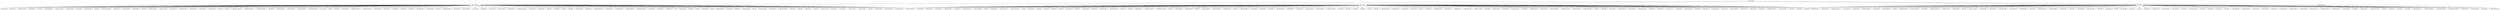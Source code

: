 // graph
digraph {
	FranzRinkleff [label=GetInSTEM]
	iinsingizi [label=iinsingizi]
	GetInSTEM -> iinsingizi
	Thy94981028 [label=Thy94981028]
	GetInSTEM -> Thy94981028
	"0rcx2" [label="0rcx2"]
	GetInSTEM -> "0rcx2"
	bard_m3naga [label=bard_m3naga]
	GetInSTEM -> bard_m3naga
	Muttsuriri [label=Muttsuriri]
	GetInSTEM -> Muttsuriri
	drcrifase [label=drcrifase]
	GetInSTEM -> drcrifase
	Banoyolo99 [label=Banoyolo99]
	GetInSTEM -> Banoyolo99
	Sachinsutar16 [label=Sachinsutar16]
	GetInSTEM -> Sachinsutar16
	anassulthan45 [label=anassulthan45]
	GetInSTEM -> anassulthan45
	LSCUnknown [label=LSCUnknown]
	GetInSTEM -> LSCUnknown
	DianranN [label=DianranN]
	GetInSTEM -> DianranN
	yusufogundiran1 [label=yusufogundiran1]
	GetInSTEM -> yusufogundiran1
	"841raman" [label="841raman"]
	GetInSTEM -> "841raman"
	DelbrOrlni [label=DelbrOrlni]
	GetInSTEM -> DelbrOrlni
	BYoungcourt [label=BYoungcourt]
	GetInSTEM -> BYoungcourt
	Ase_Tiger [label=Ase_Tiger]
	GetInSTEM -> Ase_Tiger
	Jaysada085439 [label=Jaysada085439]
	GetInSTEM -> Jaysada085439
	pokalasivakasi1 [label=pokalasivakasi1]
	GetInSTEM -> pokalasivakasi1
	AI_kreator22 [label=AI_kreator22]
	GetInSTEM -> AI_kreator22
	CameronC40 [label=CameronC40]
	GetInSTEM -> CameronC40
	sofullevents [label=sofullevents]
	GetInSTEM -> sofullevents
	Weconekt_Ent [label=Weconekt_Ent]
	GetInSTEM -> Weconekt_Ent
	bookloverallda1 [label=bookloverallda1]
	GetInSTEM -> bookloverallda1
	BayburtCemal [label=BayburtCemal]
	GetInSTEM -> BayburtCemal
	matigamer1113 [label=matigamer1113]
	GetInSTEM -> matigamer1113
	YAMBOICHUNCC [label=YAMBOICHUNCC]
	GetInSTEM -> YAMBOICHUNCC
	KalraMankaran [label=KalraMankaran]
	GetInSTEM -> KalraMankaran
	Current_policy [label=Current_policy]
	GetInSTEM -> Current_policy
	EliteXRob [label=EliteXRob]
	GetInSTEM -> EliteXRob
	Shane_EmBee [label=Shane_EmBee]
	GetInSTEM -> Shane_EmBee
	Sharwan59971078 [label=Sharwan59971078]
	GetInSTEM -> Sharwan59971078
	ghoshd2 [label=ghoshd2]
	GetInSTEM -> ghoshd2
	laserfire45 [label=laserfire45]
	GetInSTEM -> laserfire45
	duanluoluo [label=duanluoluo]
	GetInSTEM -> duanluoluo
	Cee_Thole [label=Cee_Thole]
	GetInSTEM -> Cee_Thole
	Mohammadisa017 [label=Mohammadisa017]
	GetInSTEM -> Mohammadisa017
	PetsoZimbudzana [label=PetsoZimbudzana]
	GetInSTEM -> PetsoZimbudzana
	samsudh34930313 [label=samsudh34930313]
	GetInSTEM -> samsudh34930313
	Mohamed26216012 [label=Mohamed26216012]
	GetInSTEM -> Mohamed26216012
	kumar425015 [label=kumar425015]
	GetInSTEM -> kumar425015
	ChemuduAnshu [label=ChemuduAnshu]
	GetInSTEM -> ChemuduAnshu
	YeimTemel5 [label=YeimTemel5]
	GetInSTEM -> YeimTemel5
	StarJerry2004 [label=StarJerry2004]
	GetInSTEM -> StarJerry2004
	xthegameurprow2 [label=xthegameurprow2]
	GetInSTEM -> xthegameurprow2
	__Neil_Isaac__ [label=__Neil_Isaac__]
	GetInSTEM -> __Neil_Isaac__
	IamASRC_04 [label=IamASRC_04]
	GetInSTEM -> IamASRC_04
	MudarikwaAlfred [label=MudarikwaAlfred]
	GetInSTEM -> MudarikwaAlfred
	kawayan002 [label=kawayan002]
	GetInSTEM -> kawayan002
	McFarlaneReece [label=McFarlaneReece]
	GetInSTEM -> McFarlaneReece
	progoty [label=progoty]
	GetInSTEM -> progoty
	blogsandstuff4u [label=blogsandstuff4u]
	GetInSTEM -> blogsandstuff4u
	"100_EDUCATION" [label="100_EDUCATION"]
	GetInSTEM -> "100_EDUCATION"
	HMachaalji [label=HMachaalji]
	GetInSTEM -> HMachaalji
	HongZha24482547 [label=HongZha24482547]
	GetInSTEM -> HongZha24482547
	ajith64570764 [label=ajith64570764]
	GetInSTEM -> ajith64570764
	thebaristaguy [label=thebaristaguy]
	GetInSTEM -> thebaristaguy
	delwar_j [label=delwar_j]
	GetInSTEM -> delwar_j
	Molotov__Coqtiz [label=Molotov__Coqtiz]
	GetInSTEM -> Molotov__Coqtiz
	jsblackfrost84 [label=jsblackfrost84]
	GetInSTEM -> jsblackfrost84
	kamariashill_ [label=kamariashill_]
	GetInSTEM -> kamariashill_
	LilSam48821656 [label=LilSam48821656]
	GetInSTEM -> LilSam48821656
	Ww19919111 [label=Ww19919111]
	GetInSTEM -> Ww19919111
	MichaelQPublic [label=MichaelQPublic]
	GetInSTEM -> MichaelQPublic
	andy_ndre [label=andy_ndre]
	GetInSTEM -> andy_ndre
	santhos89191873 [label=santhos89191873]
	GetInSTEM -> santhos89191873
	radiatecampfire [label=radiatecampfire]
	GetInSTEM -> radiatecampfire
	tradeDurham [label=tradeDurham]
	GetInSTEM -> tradeDurham
	edtech4ict [label=edtech4ict]
	GetInSTEM -> edtech4ict
	_berrygaming [label=_berrygaming]
	GetInSTEM -> _berrygaming
	Hack_Algorithm [label=Hack_Algorithm]
	GetInSTEM -> Hack_Algorithm
	MMO_Rulz [label=MMO_Rulz]
	GetInSTEM -> MMO_Rulz
	codeappsweb [label=codeappsweb]
	GetInSTEM -> codeappsweb
	FranzRinkleff [label=Wilson_IBMCloud]
	fuckallofyouppl [label=fuckallofyouppl]
	Wilson_IBMCloud -> fuckallofyouppl
	vip_cyp [label=vip_cyp]
	Wilson_IBMCloud -> vip_cyp
	Oodles_Scaffold [label=Oodles_Scaffold]
	Wilson_IBMCloud -> Oodles_Scaffold
	"365Investing" [label="365Investing"]
	Wilson_IBMCloud -> "365Investing"
	SportsTechieNET [label=SportsTechieNET]
	Wilson_IBMCloud -> SportsTechieNET
	agath_alex [label=agath_alex]
	Wilson_IBMCloud -> agath_alex
	FBusbani [label=FBusbani]
	Wilson_IBMCloud -> FBusbani
	popularcats [label=popularcats]
	Wilson_IBMCloud -> popularcats
	VansanM [label=VansanM]
	Wilson_IBMCloud -> VansanM
	animation_wolf [label=animation_wolf]
	Wilson_IBMCloud -> animation_wolf
	vinuthomas [label=vinuthomas]
	Wilson_IBMCloud -> vinuthomas
	itscutedress [label=itscutedress]
	Wilson_IBMCloud -> itscutedress
	analytics_about [label=analytics_about]
	Wilson_IBMCloud -> analytics_about
	sharlyn_lauby [label=sharlyn_lauby]
	Wilson_IBMCloud -> sharlyn_lauby
	nogrady [label=nogrady]
	Wilson_IBMCloud -> nogrady
	ItsFact_Pediaa [label=ItsFact_Pediaa]
	Wilson_IBMCloud -> ItsFact_Pediaa
	JoanneFrearson [label=JoanneFrearson]
	Wilson_IBMCloud -> JoanneFrearson
	NansDumortier [label=NansDumortier]
	Wilson_IBMCloud -> NansDumortier
	FFuturetech [label=FFuturetech]
	Wilson_IBMCloud -> FFuturetech
	rickross10 [label=rickross10]
	Wilson_IBMCloud -> rickross10
	Satish45079240 [label=Satish45079240]
	Wilson_IBMCloud -> Satish45079240
	OldManMilly [label=OldManMilly]
	Wilson_IBMCloud -> OldManMilly
	train_eg [label=train_eg]
	Wilson_IBMCloud -> train_eg
	AhmedabadBoys [label=AhmedabadBoys]
	Wilson_IBMCloud -> AhmedabadBoys
	patrickcoomans [label=patrickcoomans]
	Wilson_IBMCloud -> patrickcoomans
	InsaneTechUK [label=InsaneTechUK]
	Wilson_IBMCloud -> InsaneTechUK
	cute__lights [label=cute__lights]
	Wilson_IBMCloud -> cute__lights
	AmyCWaninger [label=AmyCWaninger]
	Wilson_IBMCloud -> AmyCWaninger
	betatron [label=betatron]
	Wilson_IBMCloud -> betatron
	FloydGoodman8 [label=FloydGoodman8]
	Wilson_IBMCloud -> FloydGoodman8
	AmazingNatureRh [label=AmazingNatureRh]
	Wilson_IBMCloud -> AmazingNatureRh
	feldmannews [label=feldmannews]
	Wilson_IBMCloud -> feldmannews
	JoeCarballada [label=JoeCarballada]
	Wilson_IBMCloud -> JoeCarballada
	Mistercapper [label=Mistercapper]
	Wilson_IBMCloud -> Mistercapper
	davebart [label=davebart]
	Wilson_IBMCloud -> davebart
	MatthewwareIB [label=MatthewwareIB]
	Wilson_IBMCloud -> MatthewwareIB
	robertschwartz [label=robertschwartz]
	Wilson_IBMCloud -> robertschwartz
	JYVONNE232 [label=JYVONNE232]
	Wilson_IBMCloud -> JYVONNE232
	GuestBookGuru [label=GuestBookGuru]
	Wilson_IBMCloud -> GuestBookGuru
	goboomfactor [label=goboomfactor]
	Wilson_IBMCloud -> goboomfactor
	InnovationTF [label=InnovationTF]
	Wilson_IBMCloud -> InnovationTF
	EventoSmart1 [label=EventoSmart1]
	Wilson_IBMCloud -> EventoSmart1
	betolevy [label=betolevy]
	Wilson_IBMCloud -> betolevy
	johanvo [label=johanvo]
	Wilson_IBMCloud -> johanvo
	Mamunur37548240 [label=Mamunur37548240]
	Wilson_IBMCloud -> Mamunur37548240
	NalediM52143557 [label=NalediM52143557]
	Wilson_IBMCloud -> NalediM52143557
	YouTubeHowToDIY [label=YouTubeHowToDIY]
	Wilson_IBMCloud -> YouTubeHowToDIY
	uk_listings [label=uk_listings]
	Wilson_IBMCloud -> uk_listings
	masterkeycraig [label=masterkeycraig]
	Wilson_IBMCloud -> masterkeycraig
	AmoursHideous [label=AmoursHideous]
	Wilson_IBMCloud -> AmoursHideous
	MisterSalesman [label=MisterSalesman]
	Wilson_IBMCloud -> MisterSalesman
	HansMichielscom [label=HansMichielscom]
	Wilson_IBMCloud -> HansMichielscom
	mcvey_greg [label=mcvey_greg]
	Wilson_IBMCloud -> mcvey_greg
	esfand [label=esfand]
	Wilson_IBMCloud -> esfand
	domhalps [label=domhalps]
	Wilson_IBMCloud -> domhalps
	carlhmitchell [label=carlhmitchell]
	Wilson_IBMCloud -> carlhmitchell
	KhajaRa46247414 [label=KhajaRa46247414]
	Wilson_IBMCloud -> KhajaRa46247414
	ReasonCSecurity [label=ReasonCSecurity]
	Wilson_IBMCloud -> ReasonCSecurity
	Fashion_styIe [label=Fashion_styIe]
	Wilson_IBMCloud -> Fashion_styIe
	mp_marium [label=mp_marium]
	Wilson_IBMCloud -> mp_marium
	ThePixBible [label=ThePixBible]
	Wilson_IBMCloud -> ThePixBible
	ELCavalos [label=ELCavalos]
	Wilson_IBMCloud -> ELCavalos
	kaysi2900 [label=kaysi2900]
	Wilson_IBMCloud -> kaysi2900
	TheClothePorns [label=TheClothePorns]
	Wilson_IBMCloud -> TheClothePorns
	donnariadrag [label=donnariadrag]
	Wilson_IBMCloud -> donnariadrag
	Rick345 [label=Rick345]
	Wilson_IBMCloud -> Rick345
	perpetuallygeek [label=perpetuallygeek]
	Wilson_IBMCloud -> perpetuallygeek
	gostackstate [label=gostackstate]
	Wilson_IBMCloud -> gostackstate
	NeilCattermull [label=NeilCattermull]
	Wilson_IBMCloud -> NeilCattermull
	DoriCreates [label=DoriCreates]
	Wilson_IBMCloud -> DoriCreates
	geoffwilbur [label=geoffwilbur]
	Wilson_IBMCloud -> geoffwilbur
	CJIS_GROUP [label=CJIS_GROUP]
	Wilson_IBMCloud -> CJIS_GROUP
	HCCCoalition [label=HCCCoalition]
	Wilson_IBMCloud -> HCCCoalition
	_Pipelette123 [label=_Pipelette123]
	Wilson_IBMCloud -> _Pipelette123
	WomeninTechChat [label=WomeninTechChat]
	Wilson_IBMCloud -> WomeninTechChat
	JarsServices [label=JarsServices]
	Wilson_IBMCloud -> JarsServices
	darktumblar [label=darktumblar]
	Wilson_IBMCloud -> darktumblar
	drjournal [label=drjournal]
	Wilson_IBMCloud -> drjournal
	ukcraftsdir [label=ukcraftsdir]
	Wilson_IBMCloud -> ukcraftsdir
	zippzop [label=zippzop]
	Wilson_IBMCloud -> zippzop
	globalhtp [label=globalhtp]
	Wilson_IBMCloud -> globalhtp
	James_Quilter [label=James_Quilter]
	Wilson_IBMCloud -> James_Quilter
	TalentGuard [label=TalentGuard]
	Wilson_IBMCloud -> TalentGuard
	TheAnimalNature [label=TheAnimalNature]
	Wilson_IBMCloud -> TheAnimalNature
	GarthLanders [label=GarthLanders]
	Wilson_IBMCloud -> GarthLanders
	TheBusinessTN [label=TheBusinessTN]
	Wilson_IBMCloud -> TheBusinessTN
	jamesvgingerich [label=jamesvgingerich]
	Wilson_IBMCloud -> jamesvgingerich
	FileMakerWebiOS [label=FileMakerWebiOS]
	Wilson_IBMCloud -> FileMakerWebiOS
	fooddrinkdir [label=fooddrinkdir]
	Wilson_IBMCloud -> fooddrinkdir
	FashListings [label=FashListings]
	Wilson_IBMCloud -> FashListings
	nielspace07 [label=nielspace07]
	Wilson_IBMCloud -> nielspace07
	ow2 [label=ow2]
	Wilson_IBMCloud -> ow2
	quantumbase [label=quantumbase]
	Wilson_IBMCloud -> quantumbase
	finteched [label=finteched]
	Wilson_IBMCloud -> finteched
	FidioTv [label=FidioTv]
	Wilson_IBMCloud -> FidioTv
	DaiIyKittens [label=DaiIyKittens]
	Wilson_IBMCloud -> DaiIyKittens
	RiCHi [label=RiCHi]
	Wilson_IBMCloud -> RiCHi
	JuliaGrantham2 [label=JuliaGrantham2]
	Wilson_IBMCloud -> JuliaGrantham2
	ernieschell [label=ernieschell]
	Wilson_IBMCloud -> ernieschell
	artifakt_io [label=artifakt_io]
	Wilson_IBMCloud -> artifakt_io
	FranzRinkleff [label=CsharpCorner]
	ayman9hd [label=ayman9hd]
	CsharpCorner -> ayman9hd
	Bob92973062 [label=Bob92973062]
	CsharpCorner -> Bob92973062
	LxstShinobii [label=LxstShinobii]
	CsharpCorner -> LxstShinobii
	IbrahimGohar13 [label=IbrahimGohar13]
	CsharpCorner -> IbrahimGohar13
	duck1head [label=duck1head]
	CsharpCorner -> duck1head
	AlphakatGlobal [label=AlphakatGlobal]
	CsharpCorner -> AlphakatGlobal
	Mir09724158 [label=Mir09724158]
	CsharpCorner -> Mir09724158
	fefaacb3d66942b [label=fefaacb3d66942b]
	CsharpCorner -> fefaacb3d66942b
	Akshay22021641 [label=Akshay22021641]
	CsharpCorner -> Akshay22021641
	ApenasUmaJuh_ [label=ApenasUmaJuh_]
	CsharpCorner -> ApenasUmaJuh_
	HarendraSingh67 [label=HarendraSingh67]
	CsharpCorner -> HarendraSingh67
	qoahub [label=qoahub]
	CsharpCorner -> qoahub
	SamRupam [label=SamRupam]
	CsharpCorner -> SamRupam
	He_SavedUs [label=He_SavedUs]
	CsharpCorner -> He_SavedUs
	francisconavas [label=francisconavas]
	CsharpCorner -> francisconavas
	ILOVCOMEDY [label=ILOVCOMEDY]
	CsharpCorner -> ILOVCOMEDY
	tichaonamawere [label=tichaonamawere]
	CsharpCorner -> tichaonamawere
	EarthySofa [label=EarthySofa]
	CsharpCorner -> EarthySofa
	RudolphP17 [label=RudolphP17]
	CsharpCorner -> RudolphP17
	namespace___ [label=namespace___]
	CsharpCorner -> namespace___
	ShattyMash [label=ShattyMash]
	CsharpCorner -> ShattyMash
	tanriverdibugra [label=tanriverdibugra]
	CsharpCorner -> tanriverdibugra
	Nourehan3 [label=Nourehan3]
	CsharpCorner -> Nourehan3
	kfwwkfww1 [label=kfwwkfww1]
	CsharpCorner -> kfwwkfww1
	armoneokech1 [label=armoneokech1]
	CsharpCorner -> armoneokech1
	zoom_on_IT [label=zoom_on_IT]
	CsharpCorner -> zoom_on_IT
	mesuryapandey [label=mesuryapandey]
	CsharpCorner -> mesuryapandey
	SanuThapa11 [label=SanuThapa11]
	CsharpCorner -> SanuThapa11
	KhotsoMasia [label=KhotsoMasia]
	CsharpCorner -> KhotsoMasia
	iinsingizi [label=iinsingizi]
	CsharpCorner -> iinsingizi
	EyalKapah [label=EyalKapah]
	CsharpCorner -> EyalKapah
	RakibHo99861260 [label=RakibHo99861260]
	CsharpCorner -> RakibHo99861260
	AMC_KARACHI [label=AMC_KARACHI]
	CsharpCorner -> AMC_KARACHI
	robcooper [label=robcooper]
	CsharpCorner -> robcooper
	Jaceoficial [label=Jaceoficial]
	CsharpCorner -> Jaceoficial
	BoostlogHQ [label=BoostlogHQ]
	CsharpCorner -> BoostlogHQ
	QuillSecurity [label=QuillSecurity]
	CsharpCorner -> QuillSecurity
	CrazyEmilNS [label=CrazyEmilNS]
	CsharpCorner -> CrazyEmilNS
	HafizMachaalji [label=HafizMachaalji]
	CsharpCorner -> HafizMachaalji
	Dianelan99 [label=Dianelan99]
	CsharpCorner -> Dianelan99
	sanjuahirwarbu2 [label=sanjuahirwarbu2]
	CsharpCorner -> sanjuahirwarbu2
	Thy94981028 [label=Thy94981028]
	CsharpCorner -> Thy94981028
	lunga_machane [label=lunga_machane]
	CsharpCorner -> lunga_machane
	DD_ISD [label=DD_ISD]
	CsharpCorner -> DD_ISD
	ForexRoger2 [label=ForexRoger2]
	CsharpCorner -> ForexRoger2
	Shaun45031217 [label=Shaun45031217]
	CsharpCorner -> Shaun45031217
	YaasiinGolamho1 [label=YaasiinGolamho1]
	CsharpCorner -> YaasiinGolamho1
	sa3ed9 [label=sa3ed9]
	CsharpCorner -> sa3ed9
	AimufuaDino [label=AimufuaDino]
	CsharpCorner -> AimufuaDino
	AdichieB [label=AdichieB]
	CsharpCorner -> AdichieB
	rkmania5 [label=rkmania5]
	CsharpCorner -> rkmania5
	IssueHunt [label=IssueHunt]
	CsharpCorner -> IssueHunt
	brexwho [label=brexwho]
	CsharpCorner -> brexwho
	ImmaComma [label=ImmaComma]
	CsharpCorner -> ImmaComma
	JChohana [label=JChohana]
	CsharpCorner -> JChohana
	mathiashoeld [label=mathiashoeld]
	CsharpCorner -> mathiashoeld
	Boostlog_js [label=Boostlog_js]
	CsharpCorner -> Boostlog_js
	kirankumarqu [label=kirankumarqu]
	CsharpCorner -> kirankumarqu
	nanyangpuercha [label=nanyangpuercha]
	CsharpCorner -> nanyangpuercha
	MaZeC11 [label=MaZeC11]
	CsharpCorner -> MaZeC11
	rambarat [label=rambarat]
	CsharpCorner -> rambarat
	RThBominaar [label=RThBominaar]
	CsharpCorner -> RThBominaar
	Sibusis46770940 [label=Sibusis46770940]
	CsharpCorner -> Sibusis46770940
	GhulamM72473076 [label=GhulamM72473076]
	CsharpCorner -> GhulamM72473076
	Karunk [label=Karunk]
	CsharpCorner -> Karunk
	ScheuchRoland [label=ScheuchRoland]
	CsharpCorner -> ScheuchRoland
	RoderickMillar [label=RoderickMillar]
	CsharpCorner -> RoderickMillar
	Teja425 [label=Teja425]
	CsharpCorner -> Teja425
	rauldlafuentego [label=rauldlafuentego]
	CsharpCorner -> rauldlafuentego
	HIRO_08090829 [label=HIRO_08090829]
	CsharpCorner -> HIRO_08090829
	PhilippeContal [label=PhilippeContal]
	CsharpCorner -> PhilippeContal
	vejoroze [label=vejoroze]
	CsharpCorner -> vejoroze
	sthenkosiDlamin [label=sthenkosiDlamin]
	CsharpCorner -> sthenkosiDlamin
	agusmart94 [label=agusmart94]
	CsharpCorner -> agusmart94
	CoderFunda [label=CoderFunda]
	CsharpCorner -> CoderFunda
	mwkoehler [label=mwkoehler]
	CsharpCorner -> mwkoehler
	gabrielibarra88 [label=gabrielibarra88]
	CsharpCorner -> gabrielibarra88
	naj62669599 [label=naj62669599]
	CsharpCorner -> naj62669599
	wycliffrowex1 [label=wycliffrowex1]
	CsharpCorner -> wycliffrowex1
	payasi_praveen [label=payasi_praveen]
	CsharpCorner -> payasi_praveen
	findbestwebdev [label=findbestwebdev]
	CsharpCorner -> findbestwebdev
	VineetS61383040 [label=VineetS61383040]
	CsharpCorner -> VineetS61383040
	Mavikela3 [label=Mavikela3]
	CsharpCorner -> Mavikela3
	Jeshwin8 [label=Jeshwin8]
	CsharpCorner -> Jeshwin8
	hariskheil [label=hariskheil]
	CsharpCorner -> hariskheil
	KRohitian [label=KRohitian]
	CsharpCorner -> KRohitian
	FloydGoodman8 [label=FloydGoodman8]
	CsharpCorner -> FloydGoodman8
	Sicrano_ [label=Sicrano_]
	CsharpCorner -> Sicrano_
	IkuOo81 [label=IkuOo81]
	CsharpCorner -> IkuOo81
	jinglebeatsweek [label=jinglebeatsweek]
	CsharpCorner -> jinglebeatsweek
	Azishahbazian [label=Azishahbazian]
	CsharpCorner -> Azishahbazian
	GioAlosachie [label=GioAlosachie]
	CsharpCorner -> GioAlosachie
	seanmacd79 [label=seanmacd79]
	CsharpCorner -> seanmacd79
	jimjo77 [label=jimjo77]
	CsharpCorner -> jimjo77
	samhowess [label=samhowess]
	CsharpCorner -> samhowess
	Angel80978841 [label=Angel80978841]
	CsharpCorner -> Angel80978841
	Arun8866271 [label=Arun8866271]
	CsharpCorner -> Arun8866271
	Rfh68801391 [label=Rfh68801391]
	CsharpCorner -> Rfh68801391
	Manishmunna12 [label=Manishmunna12]
	CsharpCorner -> Manishmunna12
	Katie77725992 [label=Katie77725992]
	CsharpCorner -> Katie77725992
	FranzRinkleff [label=PrasanthVijay75]
	JJMovingForward [label=JJMovingForward]
	PrasanthVijay75 -> JJMovingForward
	FranzRinkleff [label=FranzRinkleff]
	PrasanthVijay75 [label=PrasanthVijay75]
	FranzRinkleff -> PrasanthVijay75
	GetInSTEM [label=GetInSTEM]
	FranzRinkleff -> GetInSTEM
	CsharpCorner [label=CsharpCorner]
	FranzRinkleff -> CsharpCorner
	Wilson_IBMCloud [label=Wilson_IBMCloud]
	FranzRinkleff -> Wilson_IBMCloud
}
